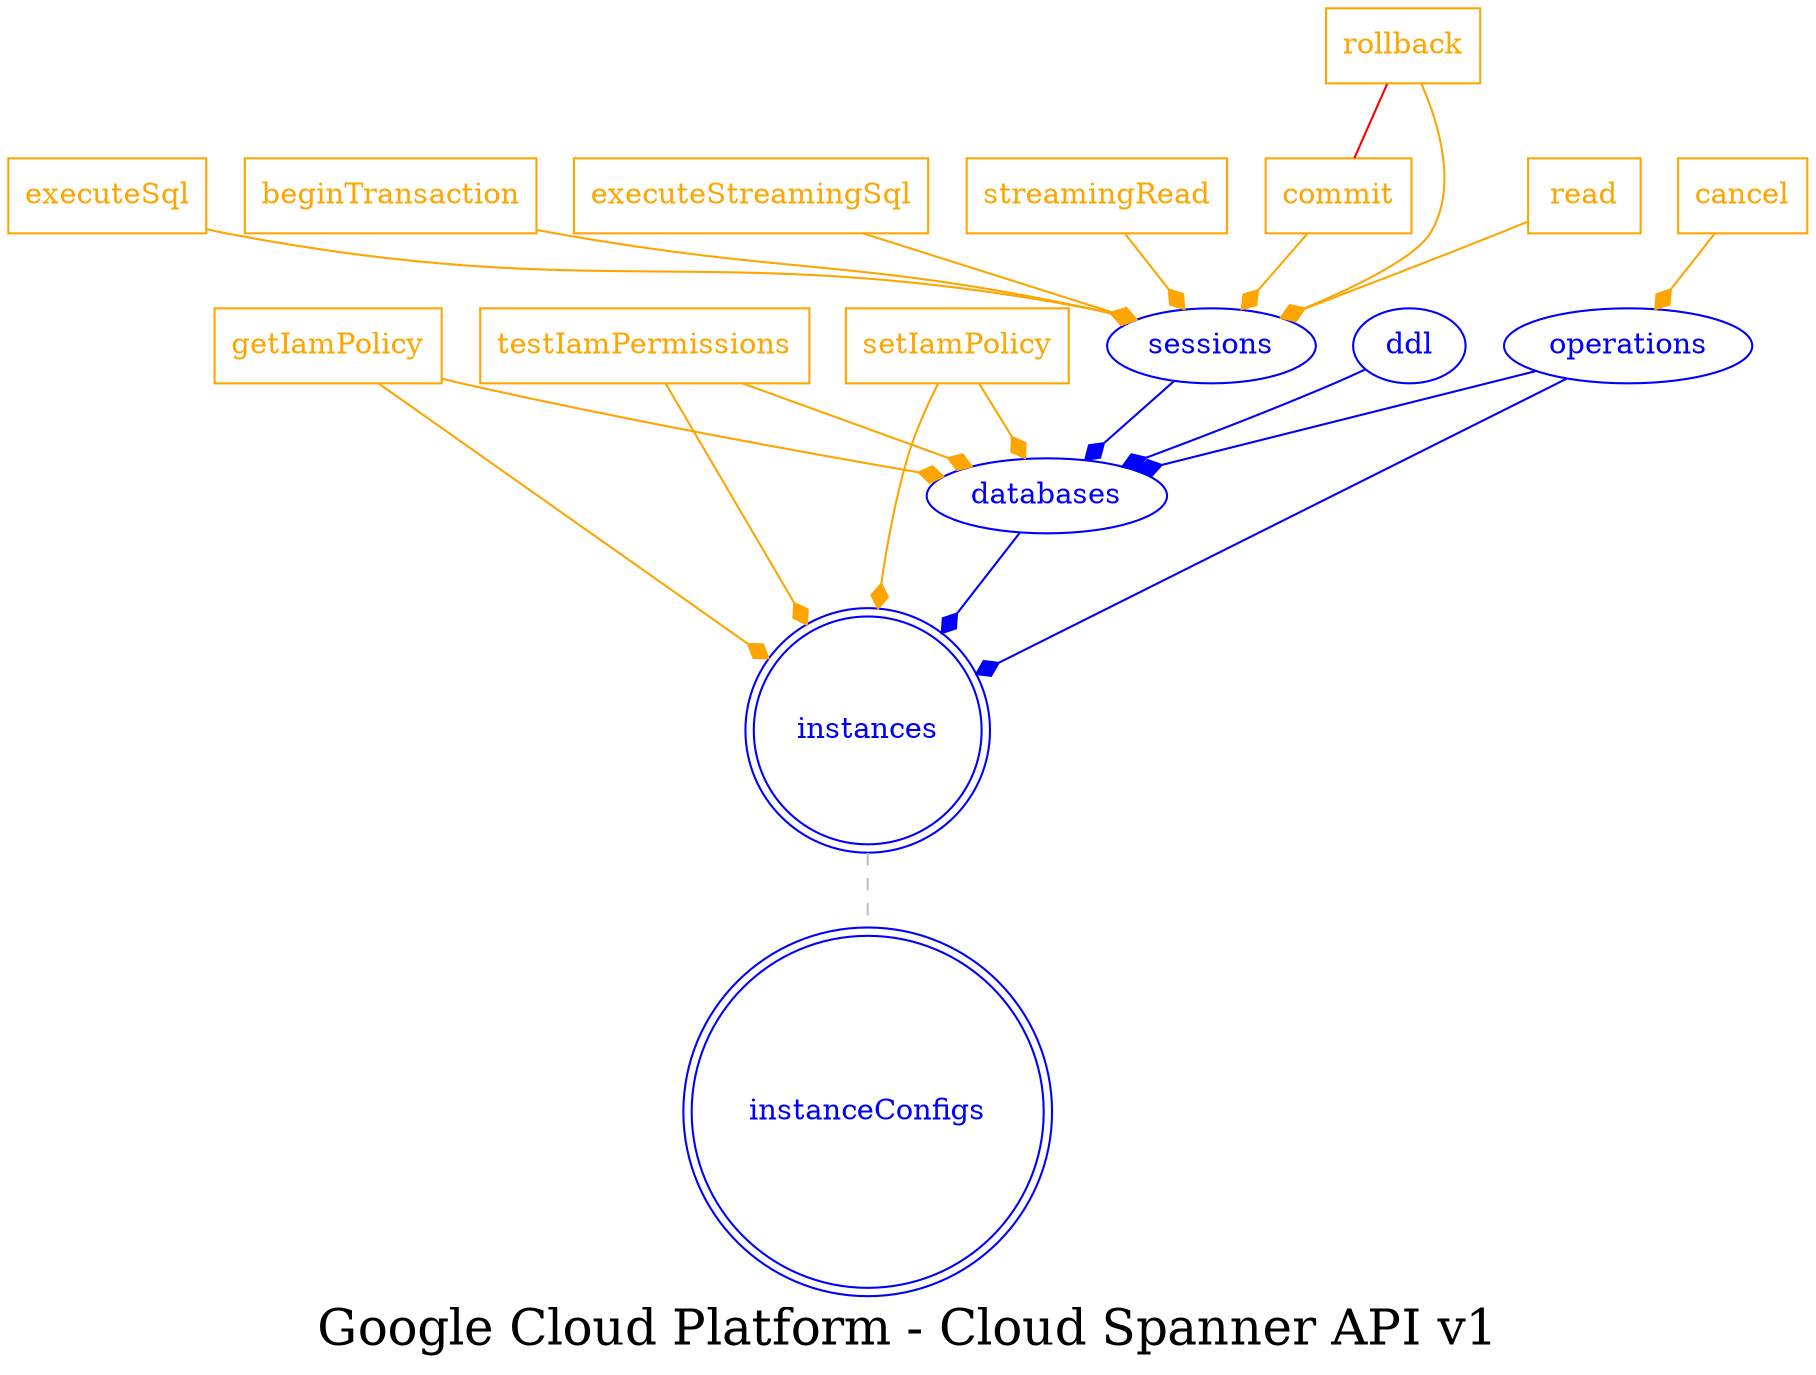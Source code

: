 digraph LexiconGraph {
graph[label="Google Cloud Platform - Cloud Spanner API v1", fontsize=24]
splines=true
"instances" [color=blue, fontcolor=blue, shape=doublecircle]
"instanceConfigs" [color=blue, fontcolor=blue, shape=doublecircle]
"getIamPolicy" [color=orange, fontcolor=orange, shape=box]
"getIamPolicy" -> "instances" [color=orange, fontcolor=orange, arrowhead=diamond, arrowtail=none]
"testIamPermissions" [color=orange, fontcolor=orange, shape=box]
"testIamPermissions" -> "instances" [color=orange, fontcolor=orange, arrowhead=diamond, arrowtail=none]
"setIamPolicy" [color=orange, fontcolor=orange, shape=box]
"setIamPolicy" -> "instances" [color=orange, fontcolor=orange, arrowhead=diamond, arrowtail=none]
"operations" -> "instances" [color=blue, fontcolor=blue, arrowhead=diamond, arrowtail=none]
"operations" [color=blue, fontcolor=blue, shape=ellipse]
"cancel" [color=orange, fontcolor=orange, shape=box]
"cancel" -> "operations" [color=orange, fontcolor=orange, arrowhead=diamond, arrowtail=none]
"databases" -> "instances" [color=blue, fontcolor=blue, arrowhead=diamond, arrowtail=none]
"databases" [color=blue, fontcolor=blue, shape=ellipse]
"ddl" -> "databases" [color=blue, fontcolor=blue, arrowhead=diamond, arrowtail=none]
"ddl" [color=blue, fontcolor=blue, shape=ellipse]
"getIamPolicy" -> "databases" [color=orange, fontcolor=orange, arrowhead=diamond, arrowtail=none]
"testIamPermissions" -> "databases" [color=orange, fontcolor=orange, arrowhead=diamond, arrowtail=none]
"setIamPolicy" -> "databases" [color=orange, fontcolor=orange, arrowhead=diamond, arrowtail=none]
"operations" -> "databases" [color=blue, fontcolor=blue, arrowhead=diamond, arrowtail=none]
"sessions" -> "databases" [color=blue, fontcolor=blue, arrowhead=diamond, arrowtail=none]
"sessions" [color=blue, fontcolor=blue, shape=ellipse]
"rollback" [color=orange, fontcolor=orange, shape=box]
"rollback" -> "sessions" [color=orange, fontcolor=orange, arrowhead=diamond, arrowtail=none]
"read" [color=orange, fontcolor=orange, shape=box]
"read" -> "sessions" [color=orange, fontcolor=orange, arrowhead=diamond, arrowtail=none]
"executeSql" [color=orange, fontcolor=orange, shape=box]
"executeSql" -> "sessions" [color=orange, fontcolor=orange, arrowhead=diamond, arrowtail=none]
"beginTransaction" [color=orange, fontcolor=orange, shape=box]
"beginTransaction" -> "sessions" [color=orange, fontcolor=orange, arrowhead=diamond, arrowtail=none]
"executeStreamingSql" [color=orange, fontcolor=orange, shape=box]
"executeStreamingSql" -> "sessions" [color=orange, fontcolor=orange, arrowhead=diamond, arrowtail=none]
"streamingRead" [color=orange, fontcolor=orange, shape=box]
"streamingRead" -> "sessions" [color=orange, fontcolor=orange, arrowhead=diamond, arrowtail=none]
"commit" [color=orange, fontcolor=orange, shape=box]
"commit" -> "sessions" [color=orange, fontcolor=orange, arrowhead=diamond, arrowtail=none]
"rollback" -> "commit" [color=red, fontcolor=red, arrowhead=none, arrowtail=none]
"instances" -> "instanceConfigs" [color=grey, fontcolor=grey, arrowhead=none, arrowtail=none, style=dashed]
}
